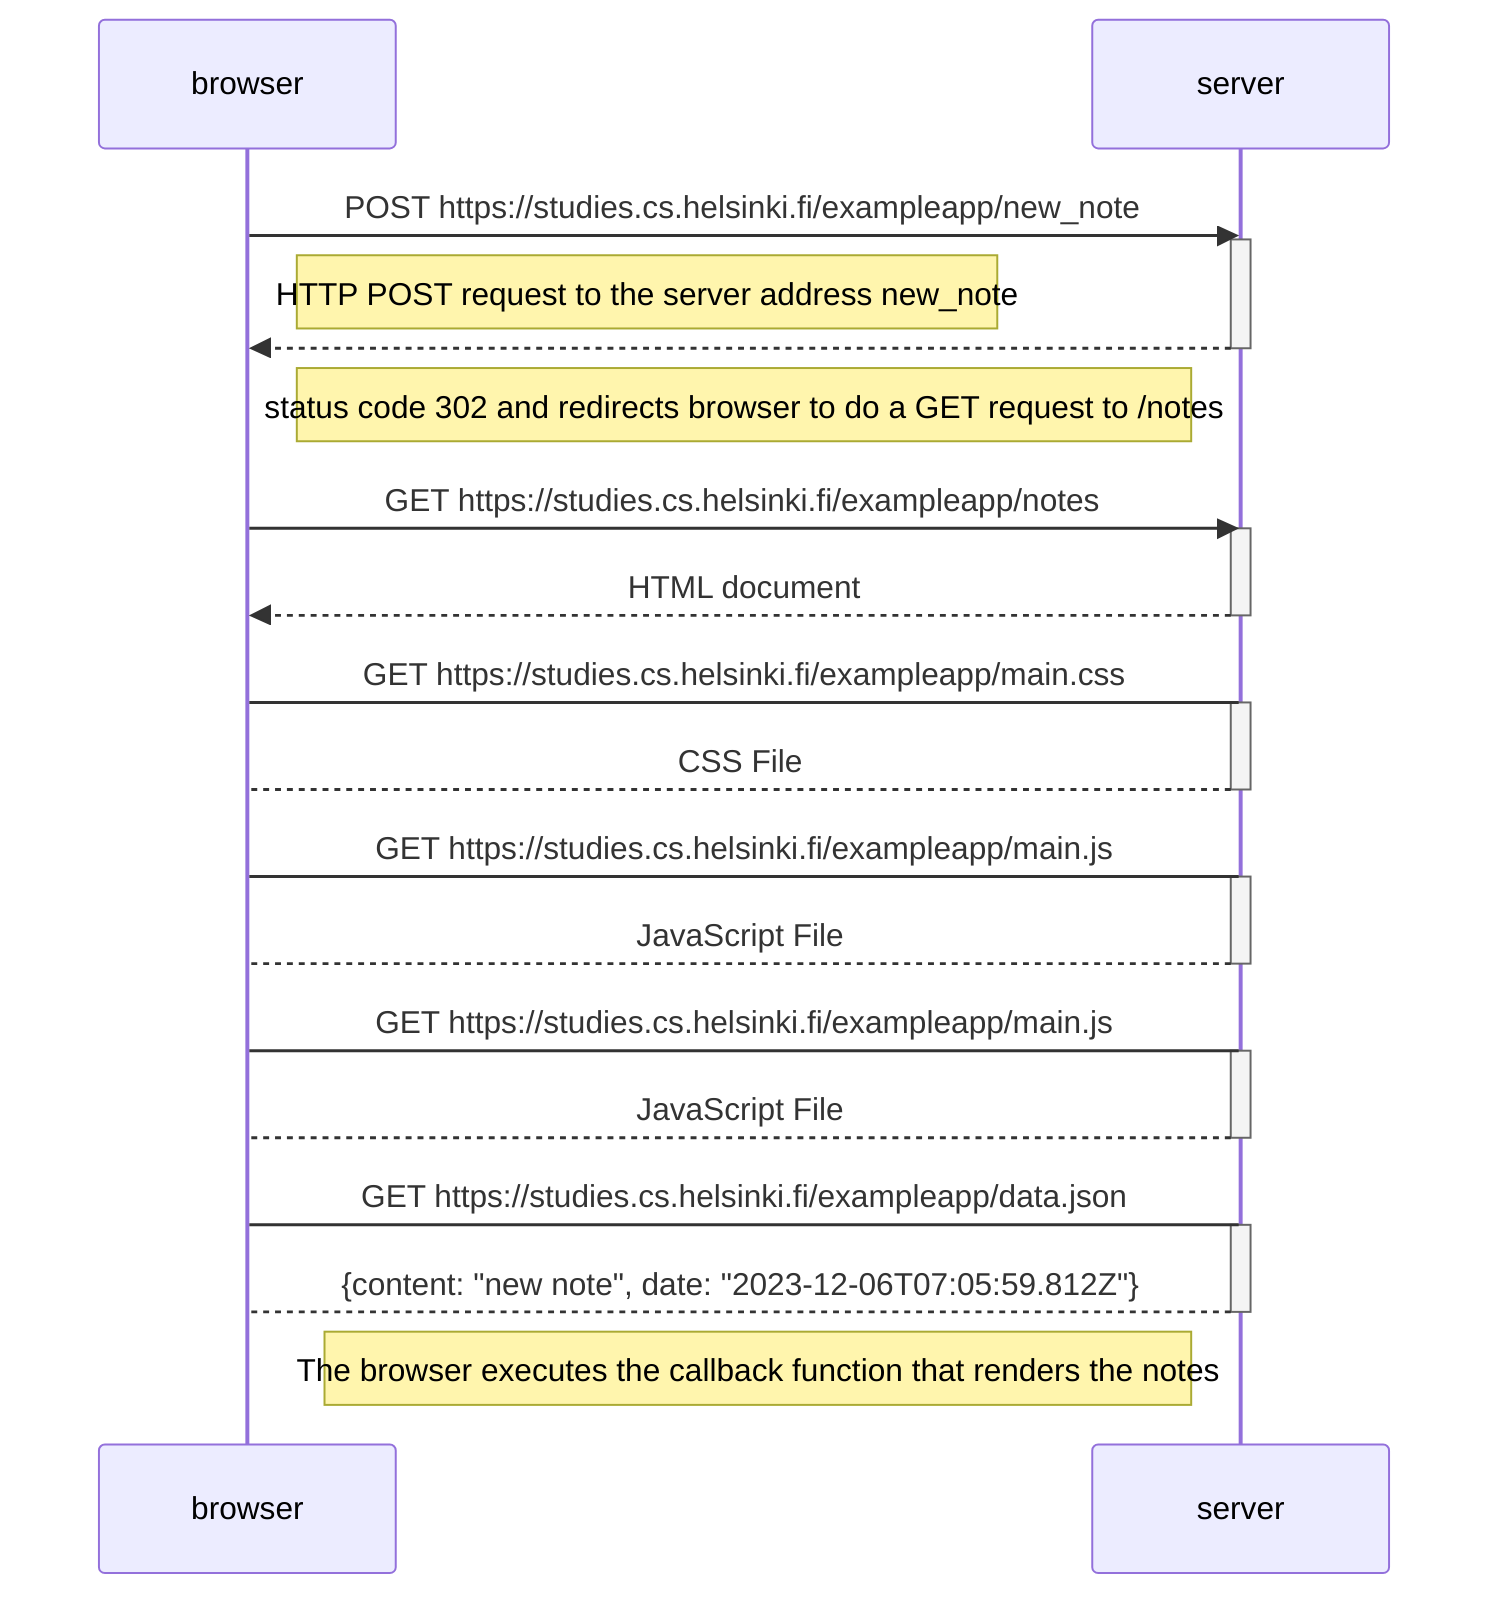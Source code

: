sequenceDiagram
    participant browser
    participant server

    browser->>server: POST https://studies.cs.helsinki.fi/exampleapp/new_note
    activate server
    Note right of browser: HTTP POST request to the server address new_note

    server-->>browser: 
    deactivate server
    Note left of server:  status code 302 and redirects browser to do a GET request to /notes
    

    browser->>server: GET https://studies.cs.helsinki.fi/exampleapp/notes
    activate server
    server-->>browser: HTML document
    deactivate server

    browser->server: GET https://studies.cs.helsinki.fi/exampleapp/main.css
    activate server
    server-->browser: CSS File
    deactivate server
    
    browser->server: GET https://studies.cs.helsinki.fi/exampleapp/main.js
    activate server
    server-->browser: JavaScript File
    deactivate server

    browser->server: GET https://studies.cs.helsinki.fi/exampleapp/main.js
    activate server
    server-->browser: JavaScript File
    deactivate server

    browser->server: GET https://studies.cs.helsinki.fi/exampleapp/data.json
    activate server
    server-->browser: {content: "new note", date: "2023-12-06T07:05:59.812Z"}
    deactivate server
    Note left of server: The browser executes the callback function that renders the notes